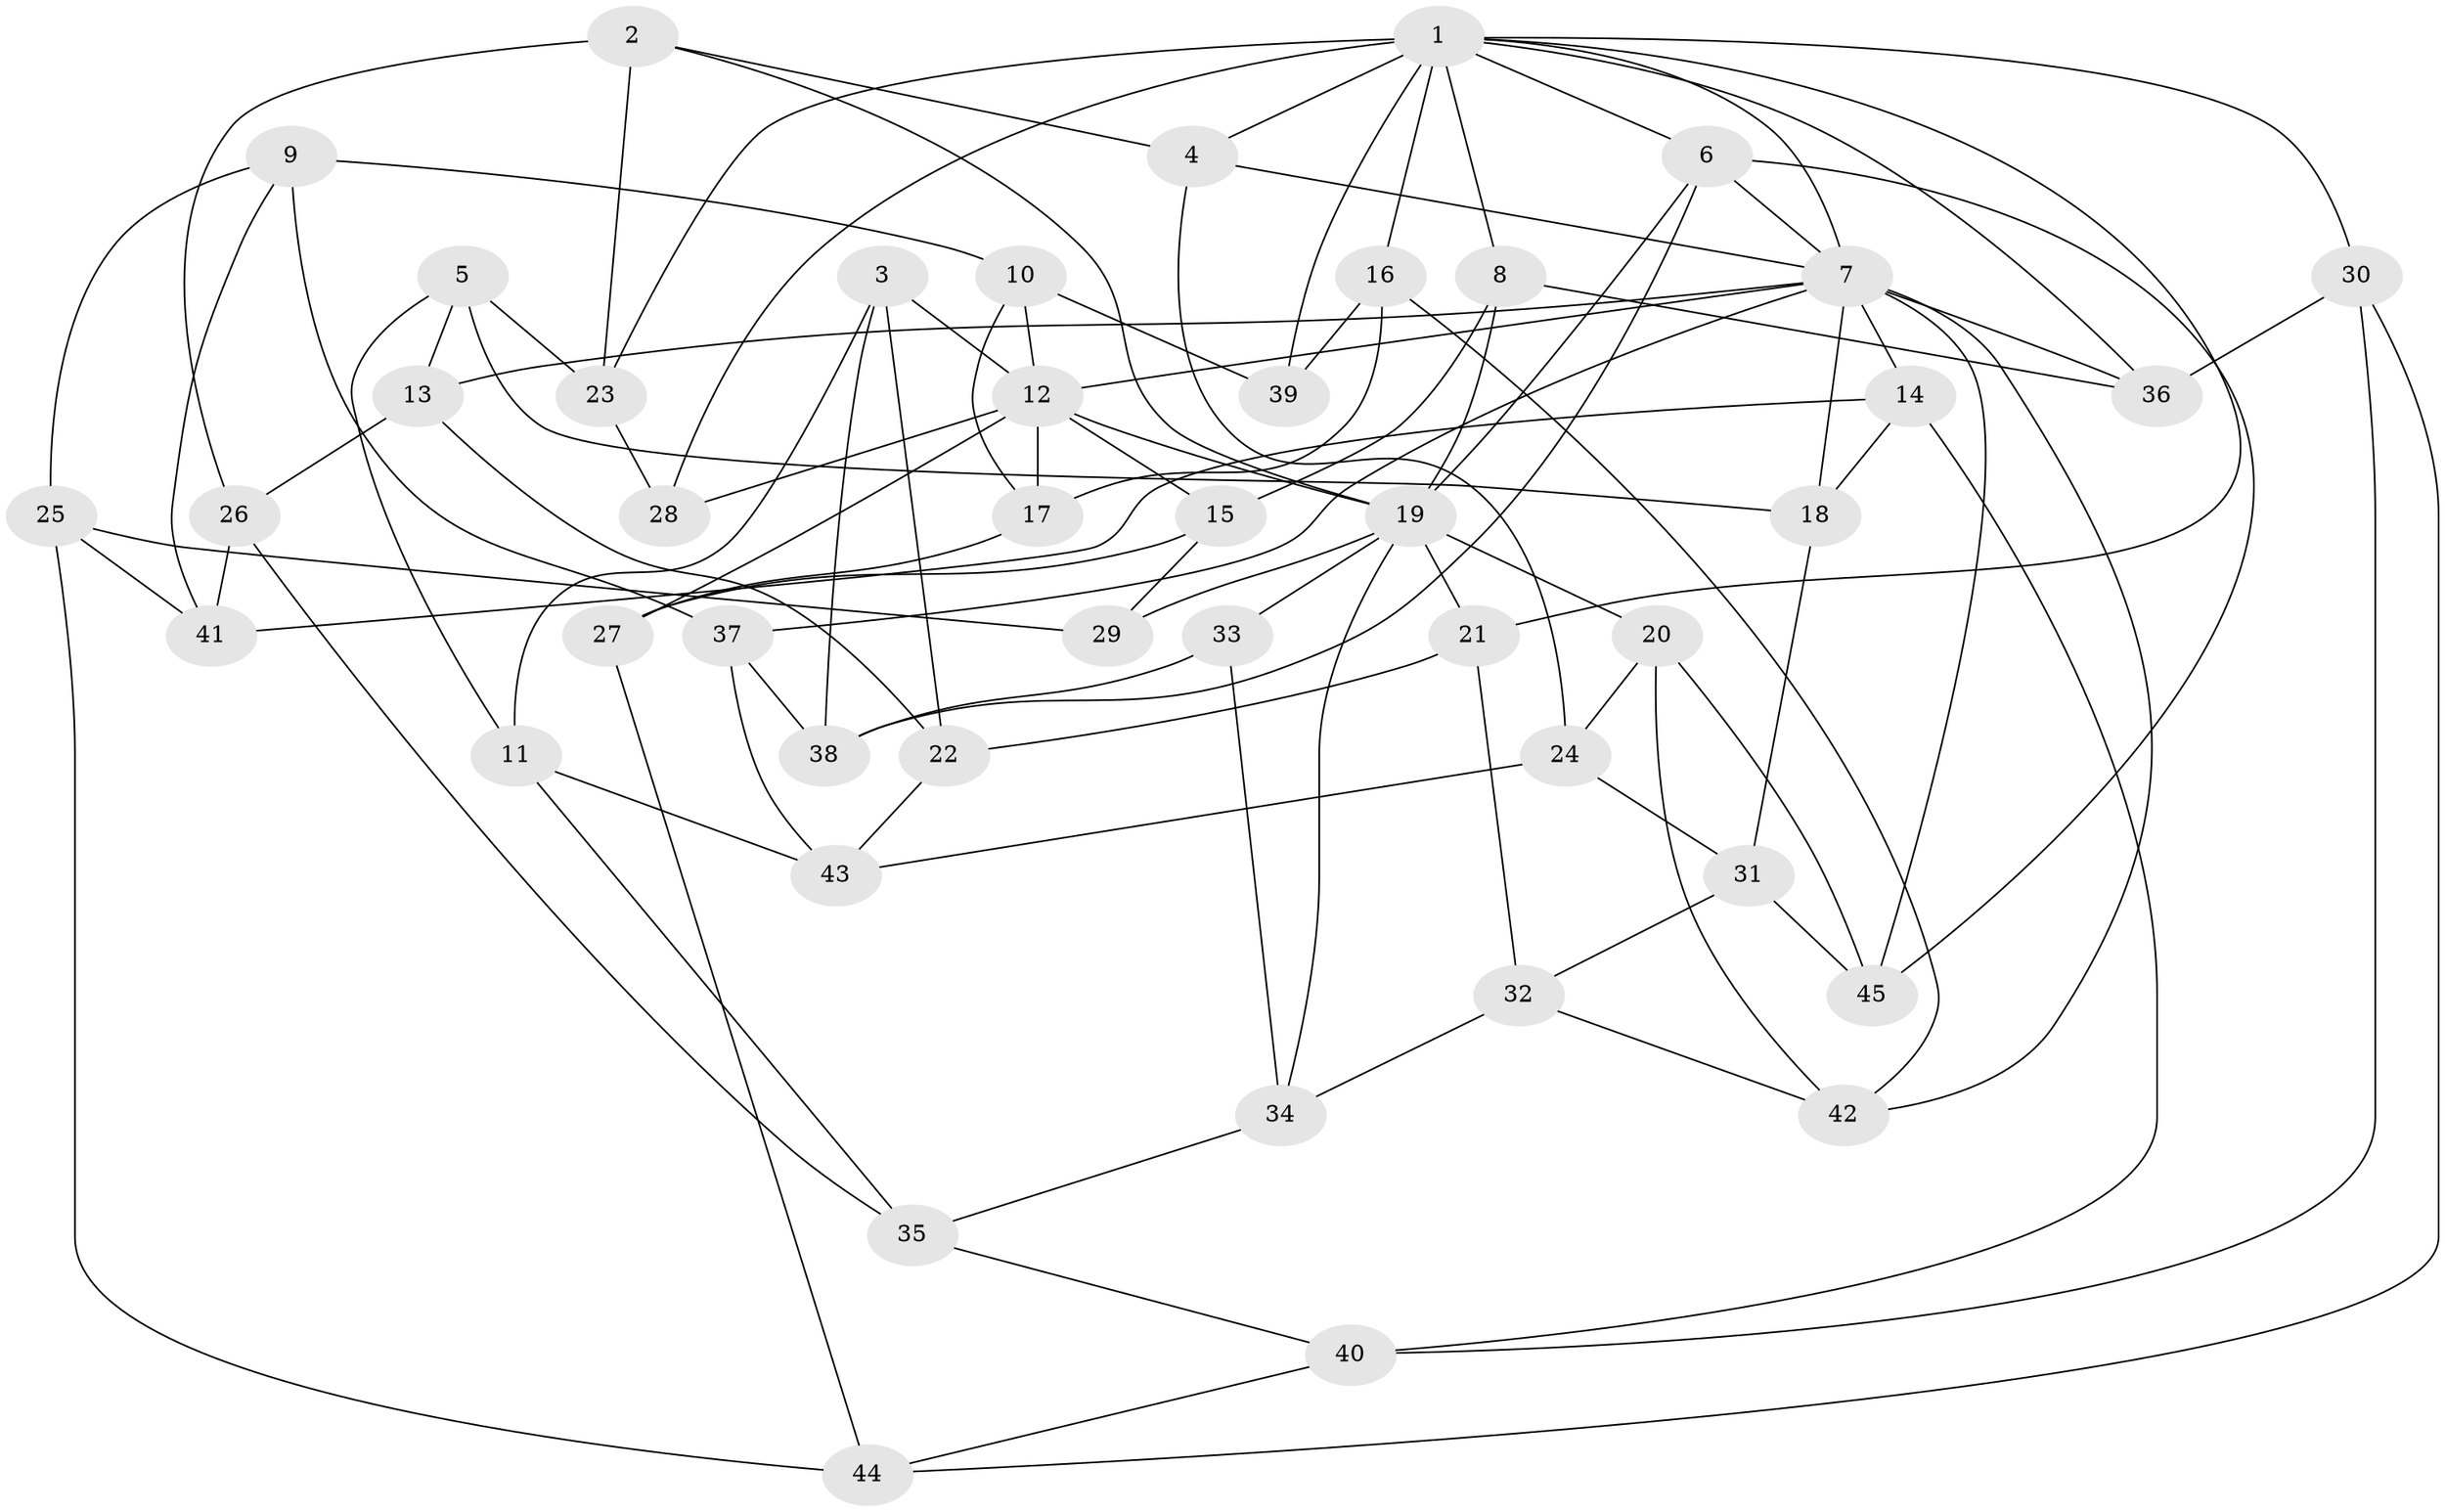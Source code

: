 // original degree distribution, {4: 1.0}
// Generated by graph-tools (version 1.1) at 2025/53/03/04/25 22:53:45]
// undirected, 45 vertices, 100 edges
graph export_dot {
  node [color=gray90,style=filled];
  1;
  2;
  3;
  4;
  5;
  6;
  7;
  8;
  9;
  10;
  11;
  12;
  13;
  14;
  15;
  16;
  17;
  18;
  19;
  20;
  21;
  22;
  23;
  24;
  25;
  26;
  27;
  28;
  29;
  30;
  31;
  32;
  33;
  34;
  35;
  36;
  37;
  38;
  39;
  40;
  41;
  42;
  43;
  44;
  45;
  1 -- 4 [weight=1.0];
  1 -- 6 [weight=1.0];
  1 -- 7 [weight=1.0];
  1 -- 8 [weight=1.0];
  1 -- 16 [weight=1.0];
  1 -- 21 [weight=1.0];
  1 -- 23 [weight=1.0];
  1 -- 28 [weight=1.0];
  1 -- 30 [weight=1.0];
  1 -- 36 [weight=1.0];
  1 -- 39 [weight=2.0];
  2 -- 4 [weight=1.0];
  2 -- 19 [weight=1.0];
  2 -- 23 [weight=1.0];
  2 -- 26 [weight=1.0];
  3 -- 11 [weight=1.0];
  3 -- 12 [weight=1.0];
  3 -- 22 [weight=1.0];
  3 -- 38 [weight=1.0];
  4 -- 7 [weight=1.0];
  4 -- 24 [weight=1.0];
  5 -- 11 [weight=1.0];
  5 -- 13 [weight=1.0];
  5 -- 18 [weight=1.0];
  5 -- 23 [weight=1.0];
  6 -- 7 [weight=1.0];
  6 -- 19 [weight=2.0];
  6 -- 38 [weight=1.0];
  6 -- 45 [weight=1.0];
  7 -- 12 [weight=2.0];
  7 -- 13 [weight=1.0];
  7 -- 14 [weight=1.0];
  7 -- 18 [weight=1.0];
  7 -- 36 [weight=1.0];
  7 -- 37 [weight=1.0];
  7 -- 42 [weight=1.0];
  7 -- 45 [weight=1.0];
  8 -- 15 [weight=1.0];
  8 -- 19 [weight=1.0];
  8 -- 36 [weight=1.0];
  9 -- 10 [weight=1.0];
  9 -- 25 [weight=1.0];
  9 -- 37 [weight=1.0];
  9 -- 41 [weight=1.0];
  10 -- 12 [weight=1.0];
  10 -- 17 [weight=1.0];
  10 -- 39 [weight=1.0];
  11 -- 35 [weight=1.0];
  11 -- 43 [weight=1.0];
  12 -- 15 [weight=1.0];
  12 -- 17 [weight=1.0];
  12 -- 19 [weight=1.0];
  12 -- 27 [weight=1.0];
  12 -- 28 [weight=2.0];
  13 -- 22 [weight=1.0];
  13 -- 26 [weight=1.0];
  14 -- 18 [weight=1.0];
  14 -- 40 [weight=1.0];
  14 -- 41 [weight=1.0];
  15 -- 27 [weight=1.0];
  15 -- 29 [weight=1.0];
  16 -- 17 [weight=1.0];
  16 -- 39 [weight=1.0];
  16 -- 42 [weight=1.0];
  17 -- 27 [weight=1.0];
  18 -- 31 [weight=1.0];
  19 -- 20 [weight=1.0];
  19 -- 21 [weight=1.0];
  19 -- 29 [weight=2.0];
  19 -- 33 [weight=2.0];
  19 -- 34 [weight=1.0];
  20 -- 24 [weight=1.0];
  20 -- 42 [weight=1.0];
  20 -- 45 [weight=1.0];
  21 -- 22 [weight=1.0];
  21 -- 32 [weight=1.0];
  22 -- 43 [weight=1.0];
  23 -- 28 [weight=1.0];
  24 -- 31 [weight=1.0];
  24 -- 43 [weight=1.0];
  25 -- 29 [weight=1.0];
  25 -- 41 [weight=1.0];
  25 -- 44 [weight=1.0];
  26 -- 35 [weight=1.0];
  26 -- 41 [weight=1.0];
  27 -- 44 [weight=1.0];
  30 -- 36 [weight=1.0];
  30 -- 40 [weight=1.0];
  30 -- 44 [weight=1.0];
  31 -- 32 [weight=1.0];
  31 -- 45 [weight=1.0];
  32 -- 34 [weight=1.0];
  32 -- 42 [weight=1.0];
  33 -- 34 [weight=1.0];
  33 -- 38 [weight=1.0];
  34 -- 35 [weight=1.0];
  35 -- 40 [weight=1.0];
  37 -- 38 [weight=1.0];
  37 -- 43 [weight=1.0];
  40 -- 44 [weight=1.0];
}
